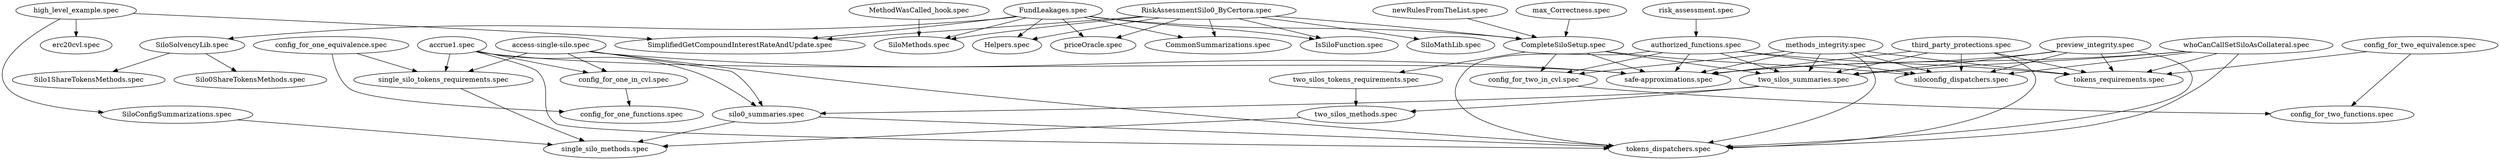 digraph G {
    "accrue1.spec" -> "tokens_dispatchers.spec";
    "methods_integrity.spec" -> "tokens_requirements.spec";
    "config_for_one_equivalence.spec" -> "config_for_one_functions.spec";
    "high_level_example.spec" -> "SiloConfigSummarizations.spec";
    "authorized_functions.spec" -> "safe-approximations.spec";
    "two_silos_tokens_requirements.spec" -> "two_silos_methods.spec";
    "FundLeakages.spec" -> "CompleteSiloSetup.spec";
    "FundLeakages.spec" -> "IsSiloFunction.spec";
    "config_for_two_in_cvl.spec" -> "config_for_two_functions.spec";
    "third_party_protections.spec" -> "tokens_dispatchers.spec";
    "config_for_two_equivalence.spec" -> "tokens_requirements.spec";
    "two_silos_methods.spec" -> "single_silo_methods.spec";
    "CompleteSiloSetup.spec" -> "safe-approximations.spec";
    "methods_integrity.spec" -> "config_for_two_in_cvl.spec";
    "third_party_protections.spec" -> "safe-approximations.spec";
    "MethodWasCalled_hook.spec" -> "SiloMethods.spec";
    "authorized_functions.spec" -> "config_for_two_in_cvl.spec";
    "high_level_example.spec" -> "SimplifiedGetCompoundInterestRateAndUpdate.spec";
    "FundLeakages.spec" -> "Helpers.spec";
    "methods_integrity.spec" -> "tokens_dispatchers.spec";
    "methods_integrity.spec" -> "two_silos_summaries.spec";
    "FundLeakages.spec" -> "priceOracle.spec";
    "RiskAssessmentSilo0_ByCertora.spec" -> "CompleteSiloSetup.spec";
    "preview_integrity.spec" -> "two_silos_summaries.spec";
    "accrue1.spec" -> "silo0_summaries.spec";
    "RiskAssessmentSilo0_ByCertora.spec" -> "IsSiloFunction.spec";
    "access-single-silo.spec" -> "tokens_dispatchers.spec";
    "whoCanCallSetSiloAsCollateral.spec" -> "siloconfig_dispatchers.spec";
    "authorized_functions.spec" -> "two_silos_summaries.spec";
    "CompleteSiloSetup.spec" -> "config_for_two_in_cvl.spec";
    "SiloSolvencyLib.spec" -> "Silo1ShareTokensMethods.spec";
    "access-single-silo.spec" -> "safe-approximations.spec";
    "two_silos_summaries.spec" -> "silo0_summaries.spec";
    "CompleteSiloSetup.spec" -> "two_silos_summaries.spec";
    "RiskAssessmentSilo0_ByCertora.spec" -> "Helpers.spec";
    "access-single-silo.spec" -> "single_silo_tokens_requirements.spec";
    "third_party_protections.spec" -> "two_silos_summaries.spec";
    "RiskAssessmentSilo0_ByCertora.spec" -> "priceOracle.spec";
    "accrue1.spec" -> "config_for_one_in_cvl.spec";
    "FundLeakages.spec" -> "SimplifiedGetCompoundInterestRateAndUpdate.spec";
    "silo0_summaries.spec" -> "tokens_dispatchers.spec";
    "config_for_one_in_cvl.spec" -> "config_for_one_functions.spec";
    "preview_integrity.spec" -> "siloconfig_dispatchers.spec";
    "FundLeakages.spec" -> "CommonSummarizations.spec";
    "whoCanCallSetSiloAsCollateral.spec" -> "safe-approximations.spec";
    "whoCanCallSetSiloAsCollateral.spec" -> "tokens_requirements.spec";
    "RiskAssessmentSilo0_ByCertora.spec" -> "SimplifiedGetCompoundInterestRateAndUpdate.spec";
    "RiskAssessmentSilo0_ByCertora.spec" -> "CommonSummarizations.spec";
    "FundLeakages.spec" -> "SiloMethods.spec";
    "whoCanCallSetSiloAsCollateral.spec" -> "tokens_dispatchers.spec";
    "high_level_example.spec" -> "erc20cvl.spec";
    "preview_integrity.spec" -> "safe-approximations.spec";
    "methods_integrity.spec" -> "siloconfig_dispatchers.spec";
    "whoCanCallSetSiloAsCollateral.spec" -> "two_silos_summaries.spec";
    "two_silos_summaries.spec" -> "two_silos_methods.spec";
    "config_for_one_equivalence.spec" -> "single_silo_tokens_requirements.spec";
    "preview_integrity.spec" -> "tokens_requirements.spec";
    "CompleteSiloSetup.spec" -> "two_silos_tokens_requirements.spec";
    "access-single-silo.spec" -> "silo0_summaries.spec";
    "max_Correctness.spec" -> "CompleteSiloSetup.spec";
    "authorized_functions.spec" -> "siloconfig_dispatchers.spec";
    "authorized_functions.spec" -> "tokens_requirements.spec";
    "config_for_two_equivalence.spec" -> "config_for_two_functions.spec";
    "accrue1.spec" -> "safe-approximations.spec";
    "SiloSolvencyLib.spec" -> "Silo0ShareTokensMethods.spec";
    "FundLeakages.spec" -> "SiloSolvencyLib.spec";
    "accrue1.spec" -> "single_silo_tokens_requirements.spec";
    "SiloConfigSummarizations.spec" -> "single_silo_methods.spec";
    "CompleteSiloSetup.spec" -> "siloconfig_dispatchers.spec";
    "RiskAssessmentSilo0_ByCertora.spec" -> "SiloMethods.spec";
    "single_silo_tokens_requirements.spec" -> "single_silo_methods.spec";
    "risk_assessment.spec" -> "authorized_functions.spec";
    "third_party_protections.spec" -> "siloconfig_dispatchers.spec";
    "third_party_protections.spec" -> "tokens_requirements.spec";
    "preview_integrity.spec" -> "tokens_dispatchers.spec";
    "access-single-silo.spec" -> "config_for_one_in_cvl.spec";
    "newRulesFromTheList.spec" -> "CompleteSiloSetup.spec";
    "RiskAssessmentSilo0_ByCertora.spec" -> "SiloMathLib.spec";
    "authorized_functions.spec" -> "tokens_dispatchers.spec";
    "silo0_summaries.spec" -> "single_silo_methods.spec";
    "methods_integrity.spec" -> "safe-approximations.spec";
}

